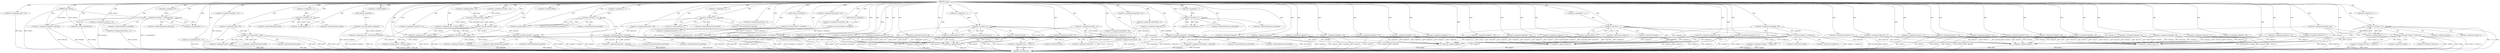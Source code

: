 digraph osolnj {  
"2398076729582981782" [label = "(METHOD,osolnj)" ]
"2398076729582982304" [label = "(METHOD_RETURN,void)" ]
"2398076729582981783" [label = "(PARAM,char* uxlbvvp)" ]
"2398076729582981788" [label = "(<operator>.assignment,uatoyy[0] = 83)" ]
"2398076729582981794" [label = "(<operator>.assignment,ayi[0] = 66)" ]
"2398076729582981799" [label = "(<operator>.assignment,ayi[1] = 40)" ]
"2398076729582981807" [label = "(<operator>.assignment,i=0)" ]
"2398076729582981810" [label = "(<operator>.lessThan,i < sizeof(uxlbvvp))" ]
"2398076729582981812" [label = "(<operator>.sizeOf,sizeof(uxlbvvp))" ]
"2398076729582981814" [label = "(<operator>.postIncrement,i++)" ]
"2398076729582981817" [label = "(<operator>.assignment,vkobkc[i] = uxlbvvp[i])" ]
"2398076729582981824" [label = "(<operator>.assignment,uatoyy[1] = 42)" ]
"2398076729582981831" [label = "(<operator>.assignment,puinvet[0] = 100)" ]
"2398076729582981836" [label = "(<operator>.assignment,puinvet[1] = 42)" ]
"2398076729582981842" [label = "(<operator>.assignment,wizzbvos = 16)" ]
"2398076729582981846" [label = "(<operator>.assignment,ayi[2] = 16)" ]
"2398076729582981851" [label = "(<operator>.assignment,iaccu = (int*)calloc(6, sizeof(int)))" ]
"2398076729582981853" [label = "(<operator>.cast,(int*)calloc(6, sizeof(int)))" ]
"2398076729582981855" [label = "(calloc,calloc(6, sizeof(int)))" ]
"2398076729582981857" [label = "(<operator>.sizeOf,sizeof(int))" ]
"2398076729582981859" [label = "(<operator>.assignment,uatoyy[2] = 20)" ]
"2398076729582981864" [label = "(<operator>.assignment,iaccu[0] = 42)" ]
"2398076729582981870" [label = "(<operator>.assignment,qkwe = 28)" ]
"2398076729582981875" [label = "(<operator>.assignment,i = 1)" ]
"2398076729582981878" [label = "(<operator>.lessThan,i < 3)" ]
"2398076729582981881" [label = "(<operator>.postIncrement,i++)" ]
"2398076729582981885" [label = "(<operator>.lessThan,ayi[0] < ayi[i])" ]
"2398076729582981893" [label = "(<operator>.assignment,ayi[0] = ayi[i])" ]
"2398076729582981900" [label = "(<operator>.assignment,puinvet[2] = 32)" ]
"2398076729582981905" [label = "(<operator>.assignment,puinvet[3] = 21)" ]
"2398076729582981910" [label = "(<operator>.assignment,ulybzs = (int*)calloc(15, sizeof(int)))" ]
"2398076729582981912" [label = "(<operator>.cast,(int*)calloc(15, sizeof(int)))" ]
"2398076729582981914" [label = "(calloc,calloc(15, sizeof(int)))" ]
"2398076729582981916" [label = "(<operator>.sizeOf,sizeof(int))" ]
"2398076729582981920" [label = "(<operator>.assignment,i = 1)" ]
"2398076729582981923" [label = "(<operator>.lessThan,i < 4)" ]
"2398076729582981926" [label = "(<operator>.postIncrement,i++)" ]
"2398076729582981930" [label = "(<operator>.lessThan,puinvet[0] < puinvet[i])" ]
"2398076729582981938" [label = "(<operator>.assignment,puinvet[0] = puinvet[i])" ]
"2398076729582981945" [label = "(<operator>.assignment,iaccu[1] = 14)" ]
"2398076729582981952" [label = "(<operator>.assignment,i = 1)" ]
"2398076729582981955" [label = "(<operator>.lessThan,i < 3)" ]
"2398076729582981958" [label = "(<operator>.postIncrement,i++)" ]
"2398076729582981962" [label = "(<operator>.lessThan,uatoyy[0] < uatoyy[i])" ]
"2398076729582981970" [label = "(<operator>.assignment,uatoyy[0] = uatoyy[i])" ]
"2398076729582981977" [label = "(<operator>.assignment,uieuyyho[0] = 9)" ]
"2398076729582981982" [label = "(<operator>.assignment,zraqjow = (int*)calloc(13, sizeof(int)))" ]
"2398076729582981984" [label = "(<operator>.cast,(int*)calloc(13, sizeof(int)))" ]
"2398076729582981986" [label = "(calloc,calloc(13, sizeof(int)))" ]
"2398076729582981988" [label = "(<operator>.sizeOf,sizeof(int))" ]
"2398076729582981991" [label = "(<operator>.assignment,ulybzs[0] = 48)" ]
"2398076729582981996" [label = "(<operator>.assignment,uieuyyho[1] = 64)" ]
"2398076729582982001" [label = "(<operator>.assignment,uieuyyho[2] = 39)" ]
"2398076729582982006" [label = "(<operator>.assignment,zraqjow[0] = 86)" ]
"2398076729582982011" [label = "(<operator>.assignment,iaccu[2] = 81)" ]
"2398076729582982016" [label = "(<operator>.assignment,zraqjow[1] = 61)" ]
"2398076729582982021" [label = "(<operator>.assignment,iaccu[3] = 89)" ]
"2398076729582982026" [label = "(<operator>.assignment,zraqjow[2] = 1)" ]
"2398076729582982031" [label = "(<operator>.assignment,zraqjow[3] = 62)" ]
"2398076729582982036" [label = "(<operator>.assignment,ulybzs[1] = 36)" ]
"2398076729582982041" [label = "(<operator>.assignment,iaccu[4] = 10)" ]
"2398076729582982046" [label = "(<operator>.assignment,uieuyyho[3] = 62)" ]
"2398076729582982051" [label = "(<operator>.assignment,ebb = wizzbvos / qkwe)" ]
"2398076729582982053" [label = "(<operator>.division,wizzbvos / qkwe)" ]
"2398076729582982056" [label = "(<operator>.assignment,ulybzs[2] = 27)" ]
"2398076729582982061" [label = "(<operator>.assignment,iaccu[5] = 66)" ]
"2398076729582982066" [label = "(<operator>.assignment,ulybzs[3] = 33)" ]
"2398076729582982071" [label = "(<operator>.assignment,uieuyyho[4] = 48)" ]
"2398076729582982078" [label = "(<operator>.assignment,i = 1)" ]
"2398076729582982081" [label = "(<operator>.lessThan,i < 6)" ]
"2398076729582982084" [label = "(<operator>.postIncrement,i++)" ]
"2398076729582982088" [label = "(<operator>.lessThan,*iaccu < *(iaccu+i))" ]
"2398076729582982092" [label = "(<operator>.addition,iaccu+i)" ]
"2398076729582982096" [label = "(<operator>.assignment,*iaccu = *(iaccu+i))" ]
"2398076729582982100" [label = "(<operator>.addition,iaccu+i)" ]
"2398076729582982103" [label = "(<operator>.assignment,uieuyyho[5] = 83)" ]
"2398076729582982108" [label = "(<operator>.assignment,ulybzs[4] = 52)" ]
"2398076729582982113" [label = "(<operator>.assignment,uieuyyho[6] = 67)" ]
"2398076729582982120" [label = "(<operator>.assignment,i = 1)" ]
"2398076729582982123" [label = "(<operator>.lessThan,i < 7)" ]
"2398076729582982126" [label = "(<operator>.postIncrement,i++)" ]
"2398076729582982130" [label = "(<operator>.lessThan,uieuyyho[0] < uieuyyho[i])" ]
"2398076729582982138" [label = "(<operator>.assignment,uieuyyho[0] = uieuyyho[i])" ]
"2398076729582982145" [label = "(<operator>.assignment,zraqjow[4] = 3)" ]
"2398076729582982150" [label = "(<operator>.assignment,ebb = wizzbvos / qkwe)" ]
"2398076729582982152" [label = "(<operator>.division,wizzbvos / qkwe)" ]
"2398076729582982155" [label = "(<operator>.assignment,zraqjow[5] = 60)" ]
"2398076729582982160" [label = "(<operator>.assignment,ulybzs[5] = 98)" ]
"2398076729582982165" [label = "(<operator>.assignment,zraqjow[6] = 2)" ]
"2398076729582982170" [label = "(<operator>.assignment,ulybzs[6] = 40)" ]
"2398076729582982175" [label = "(<operator>.assignment,ebb = wizzbvos / qkwe)" ]
"2398076729582982177" [label = "(<operator>.division,wizzbvos / qkwe)" ]
"2398076729582982180" [label = "(<operator>.assignment,ulybzs[7] = 57)" ]
"2398076729582982185" [label = "(<operator>.assignment,zraqjow[7] = 80)" ]
"2398076729582982190" [label = "(<operator>.assignment,ulybzs[8] = 48)" ]
"2398076729582982195" [label = "(<operator>.assignment,ulybzs[9] = 54)" ]
"2398076729582982200" [label = "(<operator>.assignment,zraqjow[8] = 41)" ]
"2398076729582982205" [label = "(<operator>.assignment,ulybzs[10] = 13)" ]
"2398076729582982210" [label = "(<operator>.assignment,zraqjow[9] = 78)" ]
"2398076729582982215" [label = "(<operator>.assignment,zraqjow[10] = 51)" ]
"2398076729582982220" [label = "(<operator>.assignment,ulybzs[11] = 20)" ]
"2398076729582982225" [label = "(<operator>.assignment,zraqjow[11] = 91)" ]
"2398076729582982230" [label = "(<operator>.assignment,ulybzs[12] = 1)" ]
"2398076729582982235" [label = "(<operator>.assignment,ulybzs[13] = 62)" ]
"2398076729582982240" [label = "(<operator>.assignment,ulybzs[14] = 27)" ]
"2398076729582982245" [label = "(<operator>.assignment,zraqjow[12] = 32)" ]
"2398076729582982252" [label = "(<operator>.assignment,i = 1)" ]
"2398076729582982255" [label = "(<operator>.lessThan,i < 13)" ]
"2398076729582982258" [label = "(<operator>.postIncrement,i++)" ]
"2398076729582982262" [label = "(<operator>.lessThan,*zraqjow < *(zraqjow+i))" ]
"2398076729582982266" [label = "(<operator>.addition,zraqjow+i)" ]
"2398076729582982270" [label = "(<operator>.assignment,*zraqjow = *(zraqjow+i))" ]
"2398076729582982274" [label = "(<operator>.addition,zraqjow+i)" ]
"2398076729582982279" [label = "(<operator>.assignment,i = 1)" ]
"2398076729582982282" [label = "(<operator>.lessThan,i < 15)" ]
"2398076729582982285" [label = "(<operator>.postIncrement,i++)" ]
"2398076729582982289" [label = "(<operator>.lessThan,*ulybzs < *(ulybzs+i))" ]
"2398076729582982293" [label = "(<operator>.addition,ulybzs+i)" ]
"2398076729582982297" [label = "(<operator>.assignment,*ulybzs = *(ulybzs+i))" ]
"2398076729582982301" [label = "(<operator>.addition,ulybzs+i)" ]
"2398076729582981818" [label = "(<operator>.indirectIndexAccess,vkobkc[i])" ]
"2398076729582981821" [label = "(<operator>.indirectIndexAccess,uxlbvvp[i])" ]
"2398076729582981886" [label = "(<operator>.indirectIndexAccess,ayi[0])" ]
"2398076729582981889" [label = "(<operator>.indirectIndexAccess,ayi[i])" ]
"2398076729582981894" [label = "(<operator>.indirectIndexAccess,ayi[0])" ]
"2398076729582981897" [label = "(<operator>.indirectIndexAccess,ayi[i])" ]
"2398076729582981931" [label = "(<operator>.indirectIndexAccess,puinvet[0])" ]
"2398076729582981934" [label = "(<operator>.indirectIndexAccess,puinvet[i])" ]
"2398076729582981939" [label = "(<operator>.indirectIndexAccess,puinvet[0])" ]
"2398076729582981942" [label = "(<operator>.indirectIndexAccess,puinvet[i])" ]
"2398076729582981963" [label = "(<operator>.indirectIndexAccess,uatoyy[0])" ]
"2398076729582981966" [label = "(<operator>.indirectIndexAccess,uatoyy[i])" ]
"2398076729582981971" [label = "(<operator>.indirectIndexAccess,uatoyy[0])" ]
"2398076729582981974" [label = "(<operator>.indirectIndexAccess,uatoyy[i])" ]
"2398076729582982089" [label = "(<operator>.indirection,*iaccu)" ]
"2398076729582982091" [label = "(<operator>.indirection,*(iaccu+i))" ]
"2398076729582982097" [label = "(<operator>.indirection,*iaccu)" ]
"2398076729582982099" [label = "(<operator>.indirection,*(iaccu+i))" ]
"2398076729582982131" [label = "(<operator>.indirectIndexAccess,uieuyyho[0])" ]
"2398076729582982134" [label = "(<operator>.indirectIndexAccess,uieuyyho[i])" ]
"2398076729582982139" [label = "(<operator>.indirectIndexAccess,uieuyyho[0])" ]
"2398076729582982142" [label = "(<operator>.indirectIndexAccess,uieuyyho[i])" ]
"2398076729582982263" [label = "(<operator>.indirection,*zraqjow)" ]
"2398076729582982265" [label = "(<operator>.indirection,*(zraqjow+i))" ]
"2398076729582982271" [label = "(<operator>.indirection,*zraqjow)" ]
"2398076729582982273" [label = "(<operator>.indirection,*(zraqjow+i))" ]
"2398076729582982290" [label = "(<operator>.indirection,*ulybzs)" ]
"2398076729582982292" [label = "(<operator>.indirection,*(ulybzs+i))" ]
"2398076729582982298" [label = "(<operator>.indirection,*ulybzs)" ]
"2398076729582982300" [label = "(<operator>.indirection,*(ulybzs+i))" ]
  "2398076729582981923" -> "2398076729582982304"  [ label = "DDG: i < 4"] 
  "2398076729582982001" -> "2398076729582982304"  [ label = "DDG: uieuyyho[2]"] 
  "2398076729582982245" -> "2398076729582982304"  [ label = "DDG: zraqjow[12]"] 
  "2398076729582982195" -> "2398076729582982304"  [ label = "DDG: ulybzs[9]"] 
  "2398076729582981962" -> "2398076729582982304"  [ label = "DDG: uatoyy[0]"] 
  "2398076729582982113" -> "2398076729582982304"  [ label = "DDG: uieuyyho[6]"] 
  "2398076729582982061" -> "2398076729582982304"  [ label = "DDG: iaccu[5]"] 
  "2398076729582982293" -> "2398076729582982304"  [ label = "DDG: ulybzs"] 
  "2398076729582981955" -> "2398076729582982304"  [ label = "DDG: i < 3"] 
  "2398076729582982165" -> "2398076729582982304"  [ label = "DDG: zraqjow[6]"] 
  "2398076729582981910" -> "2398076729582982304"  [ label = "DDG: (int*)calloc(15, sizeof(int))"] 
  "2398076729582982016" -> "2398076729582982304"  [ label = "DDG: zraqjow[1]"] 
  "2398076729582982180" -> "2398076729582982304"  [ label = "DDG: ulybzs[7]"] 
  "2398076729582981900" -> "2398076729582982304"  [ label = "DDG: puinvet[2]"] 
  "2398076729582981977" -> "2398076729582982304"  [ label = "DDG: uieuyyho[0]"] 
  "2398076729582982130" -> "2398076729582982304"  [ label = "DDG: uieuyyho[0]"] 
  "2398076729582982177" -> "2398076729582982304"  [ label = "DDG: wizzbvos"] 
  "2398076729582982138" -> "2398076729582982304"  [ label = "DDG: uieuyyho[i]"] 
  "2398076729582982056" -> "2398076729582982304"  [ label = "DDG: ulybzs[2]"] 
  "2398076729582981930" -> "2398076729582982304"  [ label = "DDG: puinvet[i]"] 
  "2398076729582981938" -> "2398076729582982304"  [ label = "DDG: puinvet[0]"] 
  "2398076729582982006" -> "2398076729582982304"  [ label = "DDG: zraqjow[0]"] 
  "2398076729582982225" -> "2398076729582982304"  [ label = "DDG: zraqjow[11]"] 
  "2398076729582982297" -> "2398076729582982304"  [ label = "DDG: *ulybzs"] 
  "2398076729582982282" -> "2398076729582982304"  [ label = "DDG: i < 15"] 
  "2398076729582981945" -> "2398076729582982304"  [ label = "DDG: iaccu[1]"] 
  "2398076729582982100" -> "2398076729582982304"  [ label = "DDG: iaccu"] 
  "2398076729582982096" -> "2398076729582982304"  [ label = "DDG: *iaccu"] 
  "2398076729582981885" -> "2398076729582982304"  [ label = "DDG: ayi[i]"] 
  "2398076729582982081" -> "2398076729582982304"  [ label = "DDG: i < 6"] 
  "2398076729582981885" -> "2398076729582982304"  [ label = "DDG: ayi[0]"] 
  "2398076729582981962" -> "2398076729582982304"  [ label = "DDG: uatoyy[0] < uatoyy[i]"] 
  "2398076729582982262" -> "2398076729582982304"  [ label = "DDG: *zraqjow < *(zraqjow+i)"] 
  "2398076729582981962" -> "2398076729582982304"  [ label = "DDG: uatoyy[i]"] 
  "2398076729582981824" -> "2398076729582982304"  [ label = "DDG: uatoyy[1]"] 
  "2398076729582982092" -> "2398076729582982304"  [ label = "DDG: iaccu"] 
  "2398076729582981788" -> "2398076729582982304"  [ label = "DDG: uatoyy[0]"] 
  "2398076729582982200" -> "2398076729582982304"  [ label = "DDG: zraqjow[8]"] 
  "2398076729582982066" -> "2398076729582982304"  [ label = "DDG: ulybzs[3]"] 
  "2398076729582982096" -> "2398076729582982304"  [ label = "DDG: *(iaccu+i)"] 
  "2398076729582982240" -> "2398076729582982304"  [ label = "DDG: ulybzs[14]"] 
  "2398076729582981910" -> "2398076729582982304"  [ label = "DDG: ulybzs"] 
  "2398076729582982177" -> "2398076729582982304"  [ label = "DDG: qkwe"] 
  "2398076729582981970" -> "2398076729582982304"  [ label = "DDG: uatoyy[i]"] 
  "2398076729582982289" -> "2398076729582982304"  [ label = "DDG: *(ulybzs+i)"] 
  "2398076729582982088" -> "2398076729582982304"  [ label = "DDG: *iaccu < *(iaccu+i)"] 
  "2398076729582982046" -> "2398076729582982304"  [ label = "DDG: uieuyyho[3]"] 
  "2398076729582982011" -> "2398076729582982304"  [ label = "DDG: iaccu[2]"] 
  "2398076729582981938" -> "2398076729582982304"  [ label = "DDG: puinvet[i]"] 
  "2398076729582982270" -> "2398076729582982304"  [ label = "DDG: *(zraqjow+i)"] 
  "2398076729582981996" -> "2398076729582982304"  [ label = "DDG: uieuyyho[1]"] 
  "2398076729582982210" -> "2398076729582982304"  [ label = "DDG: zraqjow[9]"] 
  "2398076729582982021" -> "2398076729582982304"  [ label = "DDG: iaccu[3]"] 
  "2398076729582981988" -> "2398076729582982304"  [ label = "DDG: int"] 
  "2398076729582982235" -> "2398076729582982304"  [ label = "DDG: ulybzs[13]"] 
  "2398076729582982130" -> "2398076729582982304"  [ label = "DDG: uieuyyho[i]"] 
  "2398076729582982205" -> "2398076729582982304"  [ label = "DDG: ulybzs[10]"] 
  "2398076729582982185" -> "2398076729582982304"  [ label = "DDG: zraqjow[7]"] 
  "2398076729582982088" -> "2398076729582982304"  [ label = "DDG: *iaccu"] 
  "2398076729582982123" -> "2398076729582982304"  [ label = "DDG: i < 7"] 
  "2398076729582981799" -> "2398076729582982304"  [ label = "DDG: ayi[1]"] 
  "2398076729582981783" -> "2398076729582982304"  [ label = "DDG: uxlbvvp"] 
  "2398076729582982031" -> "2398076729582982304"  [ label = "DDG: zraqjow[3]"] 
  "2398076729582982262" -> "2398076729582982304"  [ label = "DDG: *(zraqjow+i)"] 
  "2398076729582982041" -> "2398076729582982304"  [ label = "DDG: iaccu[4]"] 
  "2398076729582981885" -> "2398076729582982304"  [ label = "DDG: ayi[0] < ayi[i]"] 
  "2398076729582981794" -> "2398076729582982304"  [ label = "DDG: ayi[0]"] 
  "2398076729582982071" -> "2398076729582982304"  [ label = "DDG: uieuyyho[4]"] 
  "2398076729582982175" -> "2398076729582982304"  [ label = "DDG: wizzbvos / qkwe"] 
  "2398076729582981846" -> "2398076729582982304"  [ label = "DDG: ayi[2]"] 
  "2398076729582982270" -> "2398076729582982304"  [ label = "DDG: *zraqjow"] 
  "2398076729582981905" -> "2398076729582982304"  [ label = "DDG: puinvet[3]"] 
  "2398076729582982036" -> "2398076729582982304"  [ label = "DDG: ulybzs[1]"] 
  "2398076729582982274" -> "2398076729582982304"  [ label = "DDG: zraqjow"] 
  "2398076729582982190" -> "2398076729582982304"  [ label = "DDG: ulybzs[8]"] 
  "2398076729582981853" -> "2398076729582982304"  [ label = "DDG: calloc(6, sizeof(int))"] 
  "2398076729582982220" -> "2398076729582982304"  [ label = "DDG: ulybzs[11]"] 
  "2398076729582982230" -> "2398076729582982304"  [ label = "DDG: ulybzs[12]"] 
  "2398076729582982170" -> "2398076729582982304"  [ label = "DDG: ulybzs[6]"] 
  "2398076729582981930" -> "2398076729582982304"  [ label = "DDG: puinvet[0]"] 
  "2398076729582981812" -> "2398076729582982304"  [ label = "DDG: uxlbvvp"] 
  "2398076729582982266" -> "2398076729582982304"  [ label = "DDG: zraqjow"] 
  "2398076729582982138" -> "2398076729582982304"  [ label = "DDG: uieuyyho[0]"] 
  "2398076729582982289" -> "2398076729582982304"  [ label = "DDG: *ulybzs"] 
  "2398076729582981864" -> "2398076729582982304"  [ label = "DDG: iaccu[0]"] 
  "2398076729582981810" -> "2398076729582982304"  [ label = "DDG: i < sizeof(uxlbvvp)"] 
  "2398076729582982026" -> "2398076729582982304"  [ label = "DDG: zraqjow[2]"] 
  "2398076729582981982" -> "2398076729582982304"  [ label = "DDG: zraqjow"] 
  "2398076729582981817" -> "2398076729582982304"  [ label = "DDG: uxlbvvp[i]"] 
  "2398076729582981982" -> "2398076729582982304"  [ label = "DDG: (int*)calloc(13, sizeof(int))"] 
  "2398076729582981893" -> "2398076729582982304"  [ label = "DDG: ayi[i]"] 
  "2398076729582982088" -> "2398076729582982304"  [ label = "DDG: *(iaccu+i)"] 
  "2398076729582982175" -> "2398076729582982304"  [ label = "DDG: ebb"] 
  "2398076729582982282" -> "2398076729582982304"  [ label = "DDG: i"] 
  "2398076729582982255" -> "2398076729582982304"  [ label = "DDG: i < 13"] 
  "2398076729582981851" -> "2398076729582982304"  [ label = "DDG: (int*)calloc(6, sizeof(int))"] 
  "2398076729582982160" -> "2398076729582982304"  [ label = "DDG: ulybzs[5]"] 
  "2398076729582982145" -> "2398076729582982304"  [ label = "DDG: zraqjow[4]"] 
  "2398076729582981991" -> "2398076729582982304"  [ label = "DDG: ulybzs[0]"] 
  "2398076729582981859" -> "2398076729582982304"  [ label = "DDG: uatoyy[2]"] 
  "2398076729582982215" -> "2398076729582982304"  [ label = "DDG: zraqjow[10]"] 
  "2398076729582982130" -> "2398076729582982304"  [ label = "DDG: uieuyyho[0] < uieuyyho[i]"] 
  "2398076729582982155" -> "2398076729582982304"  [ label = "DDG: zraqjow[5]"] 
  "2398076729582982289" -> "2398076729582982304"  [ label = "DDG: *ulybzs < *(ulybzs+i)"] 
  "2398076729582981817" -> "2398076729582982304"  [ label = "DDG: vkobkc[i]"] 
  "2398076729582981893" -> "2398076729582982304"  [ label = "DDG: ayi[0]"] 
  "2398076729582981930" -> "2398076729582982304"  [ label = "DDG: puinvet[0] < puinvet[i]"] 
  "2398076729582982262" -> "2398076729582982304"  [ label = "DDG: *zraqjow"] 
  "2398076729582982301" -> "2398076729582982304"  [ label = "DDG: ulybzs"] 
  "2398076729582981836" -> "2398076729582982304"  [ label = "DDG: puinvet[1]"] 
  "2398076729582981831" -> "2398076729582982304"  [ label = "DDG: puinvet[0]"] 
  "2398076729582982297" -> "2398076729582982304"  [ label = "DDG: *(ulybzs+i)"] 
  "2398076729582982108" -> "2398076729582982304"  [ label = "DDG: ulybzs[4]"] 
  "2398076729582981912" -> "2398076729582982304"  [ label = "DDG: calloc(15, sizeof(int))"] 
  "2398076729582981970" -> "2398076729582982304"  [ label = "DDG: uatoyy[0]"] 
  "2398076729582981851" -> "2398076729582982304"  [ label = "DDG: iaccu"] 
  "2398076729582981984" -> "2398076729582982304"  [ label = "DDG: calloc(13, sizeof(int))"] 
  "2398076729582982103" -> "2398076729582982304"  [ label = "DDG: uieuyyho[5]"] 
  "2398076729582981782" -> "2398076729582981783"  [ label = "DDG: "] 
  "2398076729582981782" -> "2398076729582981788"  [ label = "DDG: "] 
  "2398076729582981782" -> "2398076729582981794"  [ label = "DDG: "] 
  "2398076729582981782" -> "2398076729582981799"  [ label = "DDG: "] 
  "2398076729582981782" -> "2398076729582981807"  [ label = "DDG: "] 
  "2398076729582981814" -> "2398076729582981810"  [ label = "DDG: i"] 
  "2398076729582981807" -> "2398076729582981810"  [ label = "DDG: i"] 
  "2398076729582981782" -> "2398076729582981810"  [ label = "DDG: "] 
  "2398076729582981783" -> "2398076729582981810"  [ label = "DDG: uxlbvvp"] 
  "2398076729582981783" -> "2398076729582981812"  [ label = "DDG: uxlbvvp"] 
  "2398076729582981782" -> "2398076729582981812"  [ label = "DDG: "] 
  "2398076729582981810" -> "2398076729582981814"  [ label = "DDG: i"] 
  "2398076729582981782" -> "2398076729582981814"  [ label = "DDG: "] 
  "2398076729582981783" -> "2398076729582981817"  [ label = "DDG: uxlbvvp"] 
  "2398076729582981782" -> "2398076729582981817"  [ label = "DDG: "] 
  "2398076729582981782" -> "2398076729582981824"  [ label = "DDG: "] 
  "2398076729582981782" -> "2398076729582981831"  [ label = "DDG: "] 
  "2398076729582981782" -> "2398076729582981836"  [ label = "DDG: "] 
  "2398076729582981782" -> "2398076729582981842"  [ label = "DDG: "] 
  "2398076729582981782" -> "2398076729582981846"  [ label = "DDG: "] 
  "2398076729582981853" -> "2398076729582981851"  [ label = "DDG: calloc(6, sizeof(int))"] 
  "2398076729582981782" -> "2398076729582981851"  [ label = "DDG: "] 
  "2398076729582981855" -> "2398076729582981853"  [ label = "DDG: 6"] 
  "2398076729582981782" -> "2398076729582981855"  [ label = "DDG: "] 
  "2398076729582981782" -> "2398076729582981857"  [ label = "DDG: "] 
  "2398076729582981782" -> "2398076729582981859"  [ label = "DDG: "] 
  "2398076729582981782" -> "2398076729582981864"  [ label = "DDG: "] 
  "2398076729582981782" -> "2398076729582981870"  [ label = "DDG: "] 
  "2398076729582981782" -> "2398076729582981875"  [ label = "DDG: "] 
  "2398076729582981875" -> "2398076729582981878"  [ label = "DDG: i"] 
  "2398076729582981881" -> "2398076729582981878"  [ label = "DDG: i"] 
  "2398076729582981782" -> "2398076729582981878"  [ label = "DDG: "] 
  "2398076729582981878" -> "2398076729582981881"  [ label = "DDG: i"] 
  "2398076729582981782" -> "2398076729582981881"  [ label = "DDG: "] 
  "2398076729582981794" -> "2398076729582981885"  [ label = "DDG: ayi[0]"] 
  "2398076729582981893" -> "2398076729582981885"  [ label = "DDG: ayi[0]"] 
  "2398076729582981885" -> "2398076729582981893"  [ label = "DDG: ayi[i]"] 
  "2398076729582981782" -> "2398076729582981900"  [ label = "DDG: "] 
  "2398076729582981782" -> "2398076729582981905"  [ label = "DDG: "] 
  "2398076729582981912" -> "2398076729582981910"  [ label = "DDG: calloc(15, sizeof(int))"] 
  "2398076729582981782" -> "2398076729582981910"  [ label = "DDG: "] 
  "2398076729582981914" -> "2398076729582981912"  [ label = "DDG: 15"] 
  "2398076729582981782" -> "2398076729582981914"  [ label = "DDG: "] 
  "2398076729582981782" -> "2398076729582981916"  [ label = "DDG: "] 
  "2398076729582981782" -> "2398076729582981920"  [ label = "DDG: "] 
  "2398076729582981920" -> "2398076729582981923"  [ label = "DDG: i"] 
  "2398076729582981926" -> "2398076729582981923"  [ label = "DDG: i"] 
  "2398076729582981782" -> "2398076729582981923"  [ label = "DDG: "] 
  "2398076729582981923" -> "2398076729582981926"  [ label = "DDG: i"] 
  "2398076729582981782" -> "2398076729582981926"  [ label = "DDG: "] 
  "2398076729582981938" -> "2398076729582981930"  [ label = "DDG: puinvet[0]"] 
  "2398076729582981831" -> "2398076729582981930"  [ label = "DDG: puinvet[0]"] 
  "2398076729582981930" -> "2398076729582981938"  [ label = "DDG: puinvet[i]"] 
  "2398076729582981782" -> "2398076729582981945"  [ label = "DDG: "] 
  "2398076729582981782" -> "2398076729582981952"  [ label = "DDG: "] 
  "2398076729582981952" -> "2398076729582981955"  [ label = "DDG: i"] 
  "2398076729582981958" -> "2398076729582981955"  [ label = "DDG: i"] 
  "2398076729582981782" -> "2398076729582981955"  [ label = "DDG: "] 
  "2398076729582981955" -> "2398076729582981958"  [ label = "DDG: i"] 
  "2398076729582981782" -> "2398076729582981958"  [ label = "DDG: "] 
  "2398076729582981788" -> "2398076729582981962"  [ label = "DDG: uatoyy[0]"] 
  "2398076729582981970" -> "2398076729582981962"  [ label = "DDG: uatoyy[0]"] 
  "2398076729582981962" -> "2398076729582981970"  [ label = "DDG: uatoyy[i]"] 
  "2398076729582981782" -> "2398076729582981977"  [ label = "DDG: "] 
  "2398076729582981984" -> "2398076729582981982"  [ label = "DDG: calloc(13, sizeof(int))"] 
  "2398076729582981782" -> "2398076729582981982"  [ label = "DDG: "] 
  "2398076729582981986" -> "2398076729582981984"  [ label = "DDG: 13"] 
  "2398076729582981782" -> "2398076729582981986"  [ label = "DDG: "] 
  "2398076729582981782" -> "2398076729582981988"  [ label = "DDG: "] 
  "2398076729582981782" -> "2398076729582981991"  [ label = "DDG: "] 
  "2398076729582981782" -> "2398076729582981996"  [ label = "DDG: "] 
  "2398076729582981782" -> "2398076729582982001"  [ label = "DDG: "] 
  "2398076729582981782" -> "2398076729582982006"  [ label = "DDG: "] 
  "2398076729582981782" -> "2398076729582982011"  [ label = "DDG: "] 
  "2398076729582981782" -> "2398076729582982016"  [ label = "DDG: "] 
  "2398076729582981782" -> "2398076729582982021"  [ label = "DDG: "] 
  "2398076729582981782" -> "2398076729582982026"  [ label = "DDG: "] 
  "2398076729582981782" -> "2398076729582982031"  [ label = "DDG: "] 
  "2398076729582981782" -> "2398076729582982036"  [ label = "DDG: "] 
  "2398076729582981782" -> "2398076729582982041"  [ label = "DDG: "] 
  "2398076729582981782" -> "2398076729582982046"  [ label = "DDG: "] 
  "2398076729582982053" -> "2398076729582982051"  [ label = "DDG: wizzbvos"] 
  "2398076729582982053" -> "2398076729582982051"  [ label = "DDG: qkwe"] 
  "2398076729582981782" -> "2398076729582982051"  [ label = "DDG: "] 
  "2398076729582981842" -> "2398076729582982053"  [ label = "DDG: wizzbvos"] 
  "2398076729582981782" -> "2398076729582982053"  [ label = "DDG: "] 
  "2398076729582981870" -> "2398076729582982053"  [ label = "DDG: qkwe"] 
  "2398076729582981782" -> "2398076729582982056"  [ label = "DDG: "] 
  "2398076729582981782" -> "2398076729582982061"  [ label = "DDG: "] 
  "2398076729582981782" -> "2398076729582982066"  [ label = "DDG: "] 
  "2398076729582981782" -> "2398076729582982071"  [ label = "DDG: "] 
  "2398076729582981782" -> "2398076729582982078"  [ label = "DDG: "] 
  "2398076729582982078" -> "2398076729582982081"  [ label = "DDG: i"] 
  "2398076729582982084" -> "2398076729582982081"  [ label = "DDG: i"] 
  "2398076729582981782" -> "2398076729582982081"  [ label = "DDG: "] 
  "2398076729582981782" -> "2398076729582982084"  [ label = "DDG: "] 
  "2398076729582982081" -> "2398076729582982084"  [ label = "DDG: i"] 
  "2398076729582982096" -> "2398076729582982088"  [ label = "DDG: *iaccu"] 
  "2398076729582981864" -> "2398076729582982088"  [ label = "DDG: iaccu[0]"] 
  "2398076729582982061" -> "2398076729582982092"  [ label = "DDG: iaccu[5]"] 
  "2398076729582981945" -> "2398076729582982092"  [ label = "DDG: iaccu[1]"] 
  "2398076729582982011" -> "2398076729582982092"  [ label = "DDG: iaccu[2]"] 
  "2398076729582982021" -> "2398076729582982092"  [ label = "DDG: iaccu[3]"] 
  "2398076729582982041" -> "2398076729582982092"  [ label = "DDG: iaccu[4]"] 
  "2398076729582981864" -> "2398076729582982092"  [ label = "DDG: iaccu[0]"] 
  "2398076729582981851" -> "2398076729582982092"  [ label = "DDG: iaccu"] 
  "2398076729582981782" -> "2398076729582982092"  [ label = "DDG: "] 
  "2398076729582982081" -> "2398076729582982092"  [ label = "DDG: i"] 
  "2398076729582982088" -> "2398076729582982096"  [ label = "DDG: *(iaccu+i)"] 
  "2398076729582982061" -> "2398076729582982100"  [ label = "DDG: iaccu[5]"] 
  "2398076729582981945" -> "2398076729582982100"  [ label = "DDG: iaccu[1]"] 
  "2398076729582982011" -> "2398076729582982100"  [ label = "DDG: iaccu[2]"] 
  "2398076729582982021" -> "2398076729582982100"  [ label = "DDG: iaccu[3]"] 
  "2398076729582982041" -> "2398076729582982100"  [ label = "DDG: iaccu[4]"] 
  "2398076729582981864" -> "2398076729582982100"  [ label = "DDG: iaccu[0]"] 
  "2398076729582981782" -> "2398076729582982100"  [ label = "DDG: "] 
  "2398076729582981851" -> "2398076729582982100"  [ label = "DDG: iaccu"] 
  "2398076729582982081" -> "2398076729582982100"  [ label = "DDG: i"] 
  "2398076729582981782" -> "2398076729582982103"  [ label = "DDG: "] 
  "2398076729582981782" -> "2398076729582982108"  [ label = "DDG: "] 
  "2398076729582981782" -> "2398076729582982113"  [ label = "DDG: "] 
  "2398076729582981782" -> "2398076729582982120"  [ label = "DDG: "] 
  "2398076729582982126" -> "2398076729582982123"  [ label = "DDG: i"] 
  "2398076729582982120" -> "2398076729582982123"  [ label = "DDG: i"] 
  "2398076729582981782" -> "2398076729582982123"  [ label = "DDG: "] 
  "2398076729582982123" -> "2398076729582982126"  [ label = "DDG: i"] 
  "2398076729582981782" -> "2398076729582982126"  [ label = "DDG: "] 
  "2398076729582982138" -> "2398076729582982130"  [ label = "DDG: uieuyyho[0]"] 
  "2398076729582981977" -> "2398076729582982130"  [ label = "DDG: uieuyyho[0]"] 
  "2398076729582982130" -> "2398076729582982138"  [ label = "DDG: uieuyyho[i]"] 
  "2398076729582981782" -> "2398076729582982145"  [ label = "DDG: "] 
  "2398076729582982152" -> "2398076729582982150"  [ label = "DDG: wizzbvos"] 
  "2398076729582982152" -> "2398076729582982150"  [ label = "DDG: qkwe"] 
  "2398076729582981782" -> "2398076729582982150"  [ label = "DDG: "] 
  "2398076729582982053" -> "2398076729582982152"  [ label = "DDG: wizzbvos"] 
  "2398076729582981782" -> "2398076729582982152"  [ label = "DDG: "] 
  "2398076729582982053" -> "2398076729582982152"  [ label = "DDG: qkwe"] 
  "2398076729582981782" -> "2398076729582982155"  [ label = "DDG: "] 
  "2398076729582981782" -> "2398076729582982160"  [ label = "DDG: "] 
  "2398076729582981782" -> "2398076729582982165"  [ label = "DDG: "] 
  "2398076729582981782" -> "2398076729582982170"  [ label = "DDG: "] 
  "2398076729582982177" -> "2398076729582982175"  [ label = "DDG: wizzbvos"] 
  "2398076729582982177" -> "2398076729582982175"  [ label = "DDG: qkwe"] 
  "2398076729582981782" -> "2398076729582982175"  [ label = "DDG: "] 
  "2398076729582982152" -> "2398076729582982177"  [ label = "DDG: wizzbvos"] 
  "2398076729582981782" -> "2398076729582982177"  [ label = "DDG: "] 
  "2398076729582982152" -> "2398076729582982177"  [ label = "DDG: qkwe"] 
  "2398076729582981782" -> "2398076729582982180"  [ label = "DDG: "] 
  "2398076729582981782" -> "2398076729582982185"  [ label = "DDG: "] 
  "2398076729582981782" -> "2398076729582982190"  [ label = "DDG: "] 
  "2398076729582981782" -> "2398076729582982195"  [ label = "DDG: "] 
  "2398076729582981782" -> "2398076729582982200"  [ label = "DDG: "] 
  "2398076729582981782" -> "2398076729582982205"  [ label = "DDG: "] 
  "2398076729582981782" -> "2398076729582982210"  [ label = "DDG: "] 
  "2398076729582981782" -> "2398076729582982215"  [ label = "DDG: "] 
  "2398076729582981782" -> "2398076729582982220"  [ label = "DDG: "] 
  "2398076729582981782" -> "2398076729582982225"  [ label = "DDG: "] 
  "2398076729582981782" -> "2398076729582982230"  [ label = "DDG: "] 
  "2398076729582981782" -> "2398076729582982235"  [ label = "DDG: "] 
  "2398076729582981782" -> "2398076729582982240"  [ label = "DDG: "] 
  "2398076729582981782" -> "2398076729582982245"  [ label = "DDG: "] 
  "2398076729582981782" -> "2398076729582982252"  [ label = "DDG: "] 
  "2398076729582982258" -> "2398076729582982255"  [ label = "DDG: i"] 
  "2398076729582982252" -> "2398076729582982255"  [ label = "DDG: i"] 
  "2398076729582981782" -> "2398076729582982255"  [ label = "DDG: "] 
  "2398076729582981782" -> "2398076729582982258"  [ label = "DDG: "] 
  "2398076729582982255" -> "2398076729582982258"  [ label = "DDG: i"] 
  "2398076729582982006" -> "2398076729582982262"  [ label = "DDG: zraqjow[0]"] 
  "2398076729582982270" -> "2398076729582982262"  [ label = "DDG: *zraqjow"] 
  "2398076729582982245" -> "2398076729582982266"  [ label = "DDG: zraqjow[12]"] 
  "2398076729582982200" -> "2398076729582982266"  [ label = "DDG: zraqjow[8]"] 
  "2398076729582982210" -> "2398076729582982266"  [ label = "DDG: zraqjow[9]"] 
  "2398076729582982185" -> "2398076729582982266"  [ label = "DDG: zraqjow[7]"] 
  "2398076729582982031" -> "2398076729582982266"  [ label = "DDG: zraqjow[3]"] 
  "2398076729582982026" -> "2398076729582982266"  [ label = "DDG: zraqjow[2]"] 
  "2398076729582981982" -> "2398076729582982266"  [ label = "DDG: zraqjow"] 
  "2398076729582982155" -> "2398076729582982266"  [ label = "DDG: zraqjow[5]"] 
  "2398076729582982165" -> "2398076729582982266"  [ label = "DDG: zraqjow[6]"] 
  "2398076729582982016" -> "2398076729582982266"  [ label = "DDG: zraqjow[1]"] 
  "2398076729582982006" -> "2398076729582982266"  [ label = "DDG: zraqjow[0]"] 
  "2398076729582982225" -> "2398076729582982266"  [ label = "DDG: zraqjow[11]"] 
  "2398076729582982145" -> "2398076729582982266"  [ label = "DDG: zraqjow[4]"] 
  "2398076729582982215" -> "2398076729582982266"  [ label = "DDG: zraqjow[10]"] 
  "2398076729582981782" -> "2398076729582982266"  [ label = "DDG: "] 
  "2398076729582982255" -> "2398076729582982266"  [ label = "DDG: i"] 
  "2398076729582982262" -> "2398076729582982270"  [ label = "DDG: *(zraqjow+i)"] 
  "2398076729582982245" -> "2398076729582982274"  [ label = "DDG: zraqjow[12]"] 
  "2398076729582982200" -> "2398076729582982274"  [ label = "DDG: zraqjow[8]"] 
  "2398076729582982210" -> "2398076729582982274"  [ label = "DDG: zraqjow[9]"] 
  "2398076729582982185" -> "2398076729582982274"  [ label = "DDG: zraqjow[7]"] 
  "2398076729582982031" -> "2398076729582982274"  [ label = "DDG: zraqjow[3]"] 
  "2398076729582982026" -> "2398076729582982274"  [ label = "DDG: zraqjow[2]"] 
  "2398076729582982155" -> "2398076729582982274"  [ label = "DDG: zraqjow[5]"] 
  "2398076729582982165" -> "2398076729582982274"  [ label = "DDG: zraqjow[6]"] 
  "2398076729582982016" -> "2398076729582982274"  [ label = "DDG: zraqjow[1]"] 
  "2398076729582982006" -> "2398076729582982274"  [ label = "DDG: zraqjow[0]"] 
  "2398076729582982225" -> "2398076729582982274"  [ label = "DDG: zraqjow[11]"] 
  "2398076729582982145" -> "2398076729582982274"  [ label = "DDG: zraqjow[4]"] 
  "2398076729582982215" -> "2398076729582982274"  [ label = "DDG: zraqjow[10]"] 
  "2398076729582981782" -> "2398076729582982274"  [ label = "DDG: "] 
  "2398076729582981982" -> "2398076729582982274"  [ label = "DDG: zraqjow"] 
  "2398076729582982255" -> "2398076729582982274"  [ label = "DDG: i"] 
  "2398076729582981782" -> "2398076729582982279"  [ label = "DDG: "] 
  "2398076729582982285" -> "2398076729582982282"  [ label = "DDG: i"] 
  "2398076729582982279" -> "2398076729582982282"  [ label = "DDG: i"] 
  "2398076729582981782" -> "2398076729582982282"  [ label = "DDG: "] 
  "2398076729582981782" -> "2398076729582982285"  [ label = "DDG: "] 
  "2398076729582982282" -> "2398076729582982285"  [ label = "DDG: i"] 
  "2398076729582982297" -> "2398076729582982289"  [ label = "DDG: *ulybzs"] 
  "2398076729582981991" -> "2398076729582982289"  [ label = "DDG: ulybzs[0]"] 
  "2398076729582982195" -> "2398076729582982293"  [ label = "DDG: ulybzs[9]"] 
  "2398076729582982180" -> "2398076729582982293"  [ label = "DDG: ulybzs[7]"] 
  "2398076729582982056" -> "2398076729582982293"  [ label = "DDG: ulybzs[2]"] 
  "2398076729582982235" -> "2398076729582982293"  [ label = "DDG: ulybzs[13]"] 
  "2398076729582982205" -> "2398076729582982293"  [ label = "DDG: ulybzs[10]"] 
  "2398076729582982170" -> "2398076729582982293"  [ label = "DDG: ulybzs[6]"] 
  "2398076729582982160" -> "2398076729582982293"  [ label = "DDG: ulybzs[5]"] 
  "2398076729582981991" -> "2398076729582982293"  [ label = "DDG: ulybzs[0]"] 
  "2398076729582982066" -> "2398076729582982293"  [ label = "DDG: ulybzs[3]"] 
  "2398076729582982240" -> "2398076729582982293"  [ label = "DDG: ulybzs[14]"] 
  "2398076729582981910" -> "2398076729582982293"  [ label = "DDG: ulybzs"] 
  "2398076729582982036" -> "2398076729582982293"  [ label = "DDG: ulybzs[1]"] 
  "2398076729582982190" -> "2398076729582982293"  [ label = "DDG: ulybzs[8]"] 
  "2398076729582982220" -> "2398076729582982293"  [ label = "DDG: ulybzs[11]"] 
  "2398076729582982230" -> "2398076729582982293"  [ label = "DDG: ulybzs[12]"] 
  "2398076729582982108" -> "2398076729582982293"  [ label = "DDG: ulybzs[4]"] 
  "2398076729582981782" -> "2398076729582982293"  [ label = "DDG: "] 
  "2398076729582982282" -> "2398076729582982293"  [ label = "DDG: i"] 
  "2398076729582982289" -> "2398076729582982297"  [ label = "DDG: *(ulybzs+i)"] 
  "2398076729582982195" -> "2398076729582982301"  [ label = "DDG: ulybzs[9]"] 
  "2398076729582982180" -> "2398076729582982301"  [ label = "DDG: ulybzs[7]"] 
  "2398076729582982056" -> "2398076729582982301"  [ label = "DDG: ulybzs[2]"] 
  "2398076729582982235" -> "2398076729582982301"  [ label = "DDG: ulybzs[13]"] 
  "2398076729582982205" -> "2398076729582982301"  [ label = "DDG: ulybzs[10]"] 
  "2398076729582982170" -> "2398076729582982301"  [ label = "DDG: ulybzs[6]"] 
  "2398076729582982160" -> "2398076729582982301"  [ label = "DDG: ulybzs[5]"] 
  "2398076729582981991" -> "2398076729582982301"  [ label = "DDG: ulybzs[0]"] 
  "2398076729582982108" -> "2398076729582982301"  [ label = "DDG: ulybzs[4]"] 
  "2398076729582982240" -> "2398076729582982301"  [ label = "DDG: ulybzs[14]"] 
  "2398076729582982066" -> "2398076729582982301"  [ label = "DDG: ulybzs[3]"] 
  "2398076729582982036" -> "2398076729582982301"  [ label = "DDG: ulybzs[1]"] 
  "2398076729582982190" -> "2398076729582982301"  [ label = "DDG: ulybzs[8]"] 
  "2398076729582982220" -> "2398076729582982301"  [ label = "DDG: ulybzs[11]"] 
  "2398076729582982230" -> "2398076729582982301"  [ label = "DDG: ulybzs[12]"] 
  "2398076729582981782" -> "2398076729582982301"  [ label = "DDG: "] 
  "2398076729582982282" -> "2398076729582982301"  [ label = "DDG: i"] 
  "2398076729582981810" -> "2398076729582981812"  [ label = "CDG: "] 
  "2398076729582981810" -> "2398076729582981821"  [ label = "CDG: "] 
  "2398076729582981810" -> "2398076729582981818"  [ label = "CDG: "] 
  "2398076729582981810" -> "2398076729582981817"  [ label = "CDG: "] 
  "2398076729582981810" -> "2398076729582981814"  [ label = "CDG: "] 
  "2398076729582981810" -> "2398076729582981810"  [ label = "CDG: "] 
  "2398076729582981878" -> "2398076729582981889"  [ label = "CDG: "] 
  "2398076729582981878" -> "2398076729582981886"  [ label = "CDG: "] 
  "2398076729582981878" -> "2398076729582981885"  [ label = "CDG: "] 
  "2398076729582981878" -> "2398076729582981881"  [ label = "CDG: "] 
  "2398076729582981878" -> "2398076729582981878"  [ label = "CDG: "] 
  "2398076729582981885" -> "2398076729582981897"  [ label = "CDG: "] 
  "2398076729582981885" -> "2398076729582981894"  [ label = "CDG: "] 
  "2398076729582981885" -> "2398076729582981893"  [ label = "CDG: "] 
  "2398076729582981923" -> "2398076729582981934"  [ label = "CDG: "] 
  "2398076729582981923" -> "2398076729582981931"  [ label = "CDG: "] 
  "2398076729582981923" -> "2398076729582981930"  [ label = "CDG: "] 
  "2398076729582981923" -> "2398076729582981926"  [ label = "CDG: "] 
  "2398076729582981923" -> "2398076729582981923"  [ label = "CDG: "] 
  "2398076729582981930" -> "2398076729582981942"  [ label = "CDG: "] 
  "2398076729582981930" -> "2398076729582981939"  [ label = "CDG: "] 
  "2398076729582981930" -> "2398076729582981938"  [ label = "CDG: "] 
  "2398076729582981955" -> "2398076729582981966"  [ label = "CDG: "] 
  "2398076729582981955" -> "2398076729582981963"  [ label = "CDG: "] 
  "2398076729582981955" -> "2398076729582981962"  [ label = "CDG: "] 
  "2398076729582981955" -> "2398076729582981958"  [ label = "CDG: "] 
  "2398076729582981955" -> "2398076729582981955"  [ label = "CDG: "] 
  "2398076729582981962" -> "2398076729582981974"  [ label = "CDG: "] 
  "2398076729582981962" -> "2398076729582981971"  [ label = "CDG: "] 
  "2398076729582981962" -> "2398076729582981970"  [ label = "CDG: "] 
  "2398076729582982081" -> "2398076729582982084"  [ label = "CDG: "] 
  "2398076729582982081" -> "2398076729582982088"  [ label = "CDG: "] 
  "2398076729582982081" -> "2398076729582982091"  [ label = "CDG: "] 
  "2398076729582982081" -> "2398076729582982089"  [ label = "CDG: "] 
  "2398076729582982081" -> "2398076729582982092"  [ label = "CDG: "] 
  "2398076729582982081" -> "2398076729582982081"  [ label = "CDG: "] 
  "2398076729582982088" -> "2398076729582982096"  [ label = "CDG: "] 
  "2398076729582982088" -> "2398076729582982099"  [ label = "CDG: "] 
  "2398076729582982088" -> "2398076729582982097"  [ label = "CDG: "] 
  "2398076729582982088" -> "2398076729582982100"  [ label = "CDG: "] 
  "2398076729582982123" -> "2398076729582982134"  [ label = "CDG: "] 
  "2398076729582982123" -> "2398076729582982131"  [ label = "CDG: "] 
  "2398076729582982123" -> "2398076729582982130"  [ label = "CDG: "] 
  "2398076729582982123" -> "2398076729582982126"  [ label = "CDG: "] 
  "2398076729582982123" -> "2398076729582982123"  [ label = "CDG: "] 
  "2398076729582982130" -> "2398076729582982142"  [ label = "CDG: "] 
  "2398076729582982130" -> "2398076729582982139"  [ label = "CDG: "] 
  "2398076729582982130" -> "2398076729582982138"  [ label = "CDG: "] 
  "2398076729582982255" -> "2398076729582982266"  [ label = "CDG: "] 
  "2398076729582982255" -> "2398076729582982265"  [ label = "CDG: "] 
  "2398076729582982255" -> "2398076729582982263"  [ label = "CDG: "] 
  "2398076729582982255" -> "2398076729582982262"  [ label = "CDG: "] 
  "2398076729582982255" -> "2398076729582982258"  [ label = "CDG: "] 
  "2398076729582982255" -> "2398076729582982255"  [ label = "CDG: "] 
  "2398076729582982262" -> "2398076729582982274"  [ label = "CDG: "] 
  "2398076729582982262" -> "2398076729582982273"  [ label = "CDG: "] 
  "2398076729582982262" -> "2398076729582982271"  [ label = "CDG: "] 
  "2398076729582982262" -> "2398076729582982270"  [ label = "CDG: "] 
  "2398076729582982282" -> "2398076729582982293"  [ label = "CDG: "] 
  "2398076729582982282" -> "2398076729582982290"  [ label = "CDG: "] 
  "2398076729582982282" -> "2398076729582982289"  [ label = "CDG: "] 
  "2398076729582982282" -> "2398076729582982285"  [ label = "CDG: "] 
  "2398076729582982282" -> "2398076729582982282"  [ label = "CDG: "] 
  "2398076729582982282" -> "2398076729582982292"  [ label = "CDG: "] 
  "2398076729582982289" -> "2398076729582982301"  [ label = "CDG: "] 
  "2398076729582982289" -> "2398076729582982298"  [ label = "CDG: "] 
  "2398076729582982289" -> "2398076729582982297"  [ label = "CDG: "] 
  "2398076729582982289" -> "2398076729582982300"  [ label = "CDG: "] 
}
